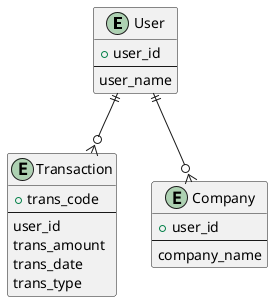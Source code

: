@startuml

entity User {
  + user_id
  --
  user_name
}

entity Transaction {
  + trans_code
  --
  user_id
  trans_amount
  trans_date
  trans_type
}

entity Company {
  + user_id
  --
  company_name
}

User ||--o{ Transaction
User ||--o{ Company

@enduml
